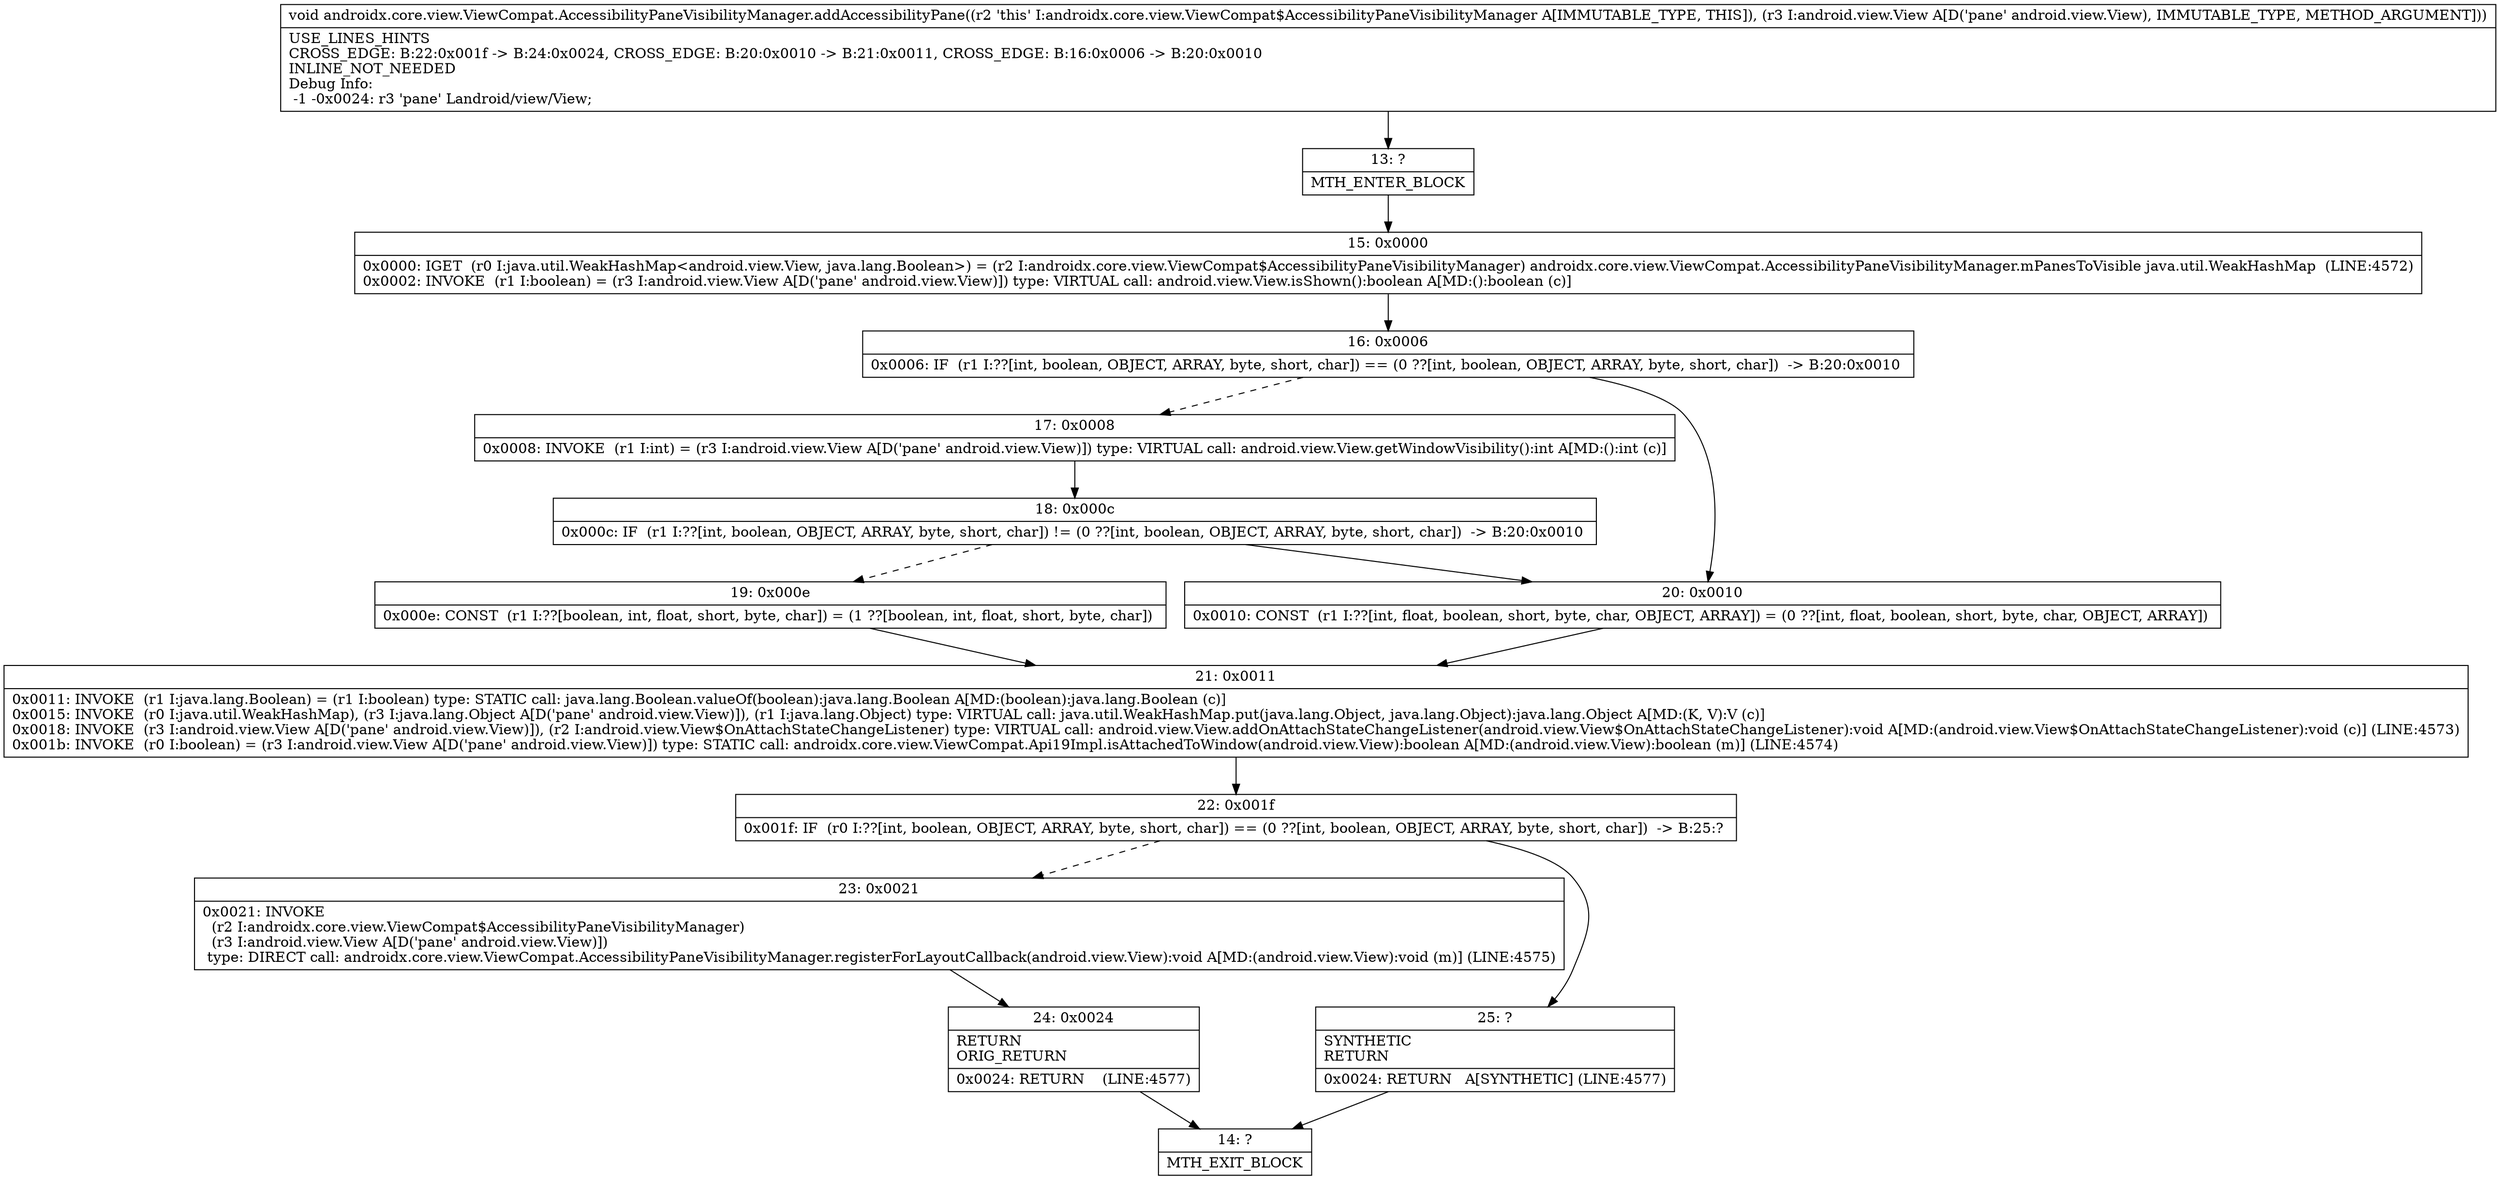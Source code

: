 digraph "CFG forandroidx.core.view.ViewCompat.AccessibilityPaneVisibilityManager.addAccessibilityPane(Landroid\/view\/View;)V" {
Node_13 [shape=record,label="{13\:\ ?|MTH_ENTER_BLOCK\l}"];
Node_15 [shape=record,label="{15\:\ 0x0000|0x0000: IGET  (r0 I:java.util.WeakHashMap\<android.view.View, java.lang.Boolean\>) = (r2 I:androidx.core.view.ViewCompat$AccessibilityPaneVisibilityManager) androidx.core.view.ViewCompat.AccessibilityPaneVisibilityManager.mPanesToVisible java.util.WeakHashMap  (LINE:4572)\l0x0002: INVOKE  (r1 I:boolean) = (r3 I:android.view.View A[D('pane' android.view.View)]) type: VIRTUAL call: android.view.View.isShown():boolean A[MD:():boolean (c)]\l}"];
Node_16 [shape=record,label="{16\:\ 0x0006|0x0006: IF  (r1 I:??[int, boolean, OBJECT, ARRAY, byte, short, char]) == (0 ??[int, boolean, OBJECT, ARRAY, byte, short, char])  \-\> B:20:0x0010 \l}"];
Node_17 [shape=record,label="{17\:\ 0x0008|0x0008: INVOKE  (r1 I:int) = (r3 I:android.view.View A[D('pane' android.view.View)]) type: VIRTUAL call: android.view.View.getWindowVisibility():int A[MD:():int (c)]\l}"];
Node_18 [shape=record,label="{18\:\ 0x000c|0x000c: IF  (r1 I:??[int, boolean, OBJECT, ARRAY, byte, short, char]) != (0 ??[int, boolean, OBJECT, ARRAY, byte, short, char])  \-\> B:20:0x0010 \l}"];
Node_19 [shape=record,label="{19\:\ 0x000e|0x000e: CONST  (r1 I:??[boolean, int, float, short, byte, char]) = (1 ??[boolean, int, float, short, byte, char]) \l}"];
Node_21 [shape=record,label="{21\:\ 0x0011|0x0011: INVOKE  (r1 I:java.lang.Boolean) = (r1 I:boolean) type: STATIC call: java.lang.Boolean.valueOf(boolean):java.lang.Boolean A[MD:(boolean):java.lang.Boolean (c)]\l0x0015: INVOKE  (r0 I:java.util.WeakHashMap), (r3 I:java.lang.Object A[D('pane' android.view.View)]), (r1 I:java.lang.Object) type: VIRTUAL call: java.util.WeakHashMap.put(java.lang.Object, java.lang.Object):java.lang.Object A[MD:(K, V):V (c)]\l0x0018: INVOKE  (r3 I:android.view.View A[D('pane' android.view.View)]), (r2 I:android.view.View$OnAttachStateChangeListener) type: VIRTUAL call: android.view.View.addOnAttachStateChangeListener(android.view.View$OnAttachStateChangeListener):void A[MD:(android.view.View$OnAttachStateChangeListener):void (c)] (LINE:4573)\l0x001b: INVOKE  (r0 I:boolean) = (r3 I:android.view.View A[D('pane' android.view.View)]) type: STATIC call: androidx.core.view.ViewCompat.Api19Impl.isAttachedToWindow(android.view.View):boolean A[MD:(android.view.View):boolean (m)] (LINE:4574)\l}"];
Node_22 [shape=record,label="{22\:\ 0x001f|0x001f: IF  (r0 I:??[int, boolean, OBJECT, ARRAY, byte, short, char]) == (0 ??[int, boolean, OBJECT, ARRAY, byte, short, char])  \-\> B:25:? \l}"];
Node_23 [shape=record,label="{23\:\ 0x0021|0x0021: INVOKE  \l  (r2 I:androidx.core.view.ViewCompat$AccessibilityPaneVisibilityManager)\l  (r3 I:android.view.View A[D('pane' android.view.View)])\l type: DIRECT call: androidx.core.view.ViewCompat.AccessibilityPaneVisibilityManager.registerForLayoutCallback(android.view.View):void A[MD:(android.view.View):void (m)] (LINE:4575)\l}"];
Node_24 [shape=record,label="{24\:\ 0x0024|RETURN\lORIG_RETURN\l|0x0024: RETURN    (LINE:4577)\l}"];
Node_14 [shape=record,label="{14\:\ ?|MTH_EXIT_BLOCK\l}"];
Node_25 [shape=record,label="{25\:\ ?|SYNTHETIC\lRETURN\l|0x0024: RETURN   A[SYNTHETIC] (LINE:4577)\l}"];
Node_20 [shape=record,label="{20\:\ 0x0010|0x0010: CONST  (r1 I:??[int, float, boolean, short, byte, char, OBJECT, ARRAY]) = (0 ??[int, float, boolean, short, byte, char, OBJECT, ARRAY]) \l}"];
MethodNode[shape=record,label="{void androidx.core.view.ViewCompat.AccessibilityPaneVisibilityManager.addAccessibilityPane((r2 'this' I:androidx.core.view.ViewCompat$AccessibilityPaneVisibilityManager A[IMMUTABLE_TYPE, THIS]), (r3 I:android.view.View A[D('pane' android.view.View), IMMUTABLE_TYPE, METHOD_ARGUMENT]))  | USE_LINES_HINTS\lCROSS_EDGE: B:22:0x001f \-\> B:24:0x0024, CROSS_EDGE: B:20:0x0010 \-\> B:21:0x0011, CROSS_EDGE: B:16:0x0006 \-\> B:20:0x0010\lINLINE_NOT_NEEDED\lDebug Info:\l  \-1 \-0x0024: r3 'pane' Landroid\/view\/View;\l}"];
MethodNode -> Node_13;Node_13 -> Node_15;
Node_15 -> Node_16;
Node_16 -> Node_17[style=dashed];
Node_16 -> Node_20;
Node_17 -> Node_18;
Node_18 -> Node_19[style=dashed];
Node_18 -> Node_20;
Node_19 -> Node_21;
Node_21 -> Node_22;
Node_22 -> Node_23[style=dashed];
Node_22 -> Node_25;
Node_23 -> Node_24;
Node_24 -> Node_14;
Node_25 -> Node_14;
Node_20 -> Node_21;
}

